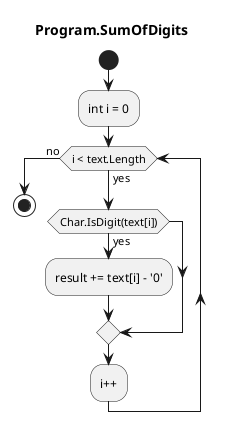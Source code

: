 @startuml Program.SumOfDigits
title Program.SumOfDigits
start
:int i = 0;
while (i < text.Length) is (yes)
    if (Char.IsDigit(text[i])) then (yes)
        :result += text[i] - '0';
    endif
:i++;
endwhile (no)
stop
@enduml
